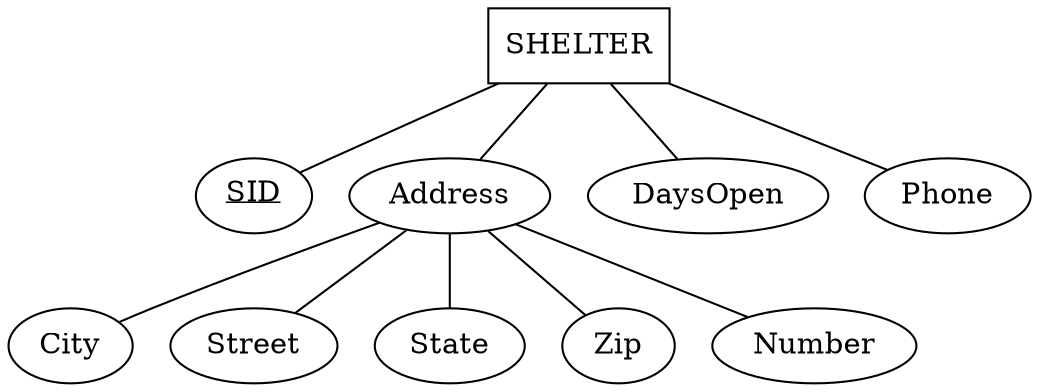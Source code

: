 graph shelter {
  node [shape=box] SHELTER;
  node [shape=ellipse] SID [label=<<u>SID</u>>]; Address,  City, Street, State, Zip, DaysOpen, Phone;
  SHELTER -- SID;
  SHELTER -- Address;
  SHELTER -- Phone;
  SHELTER -- DaysOpen;
  Address -- Number;
  Address -- Street;
  Address -- City;
  Address -- State;
  Address -- Zip;

}